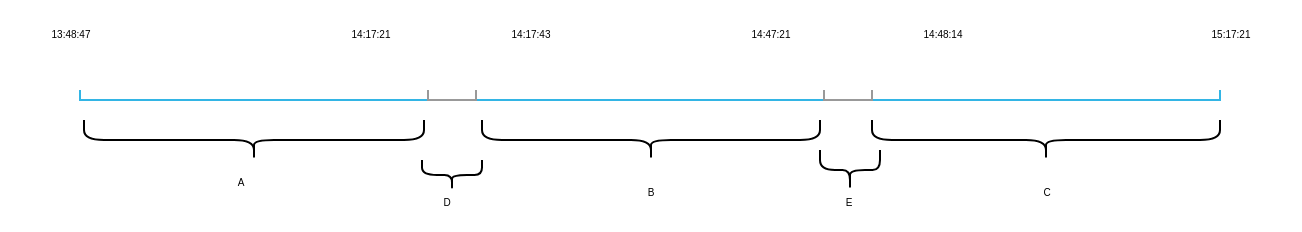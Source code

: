 <mxfile version="20.6.0" type="github">
  <diagram id="UnHokklRUFfZUzafQW61" name="Page-1">
    <mxGraphModel dx="1406" dy="794" grid="1" gridSize="10" guides="1" tooltips="1" connect="1" arrows="1" fold="1" page="1" pageScale="1" pageWidth="827" pageHeight="1169" math="0" shadow="0">
      <root>
        <mxCell id="0" />
        <mxCell id="1" parent="0" />
        <mxCell id="Umw-cq8zP6dx0y1mp16a-2" value="" style="strokeWidth=1;html=1;shadow=0;dashed=0;shape=mxgraph.android.textfield;align=center;strokeColor=#33b5e5;pointerEvents=1" vertex="1" parent="1">
          <mxGeometry x="50" y="490" width="174" height="30" as="geometry" />
        </mxCell>
        <mxCell id="Umw-cq8zP6dx0y1mp16a-3" value="" style="strokeWidth=1;html=1;shadow=0;dashed=0;shape=mxgraph.android.textfield;align=center;strokeColor=#33b5e5;pointerEvents=1" vertex="1" parent="1">
          <mxGeometry x="446" y="490" width="174" height="30" as="geometry" />
        </mxCell>
        <mxCell id="Umw-cq8zP6dx0y1mp16a-4" value="" style="strokeWidth=1;html=1;shadow=0;dashed=0;shape=mxgraph.android.textfield;align=center;strokeColor=#33b5e5;pointerEvents=1" vertex="1" parent="1">
          <mxGeometry x="248" y="490" width="174" height="30" as="geometry" />
        </mxCell>
        <mxCell id="Umw-cq8zP6dx0y1mp16a-5" value="" style="strokeWidth=1;html=1;shadow=0;dashed=0;shape=mxgraph.android.textfield;align=center;strokeColor=#999999;pointerEvents=1" vertex="1" parent="1">
          <mxGeometry x="224" y="490" width="24" height="30" as="geometry" />
        </mxCell>
        <mxCell id="Umw-cq8zP6dx0y1mp16a-7" value="" style="strokeWidth=1;html=1;shadow=0;dashed=0;shape=mxgraph.android.textfield;align=center;strokeColor=#999999;pointerEvents=1" vertex="1" parent="1">
          <mxGeometry x="422" y="490" width="24" height="30" as="geometry" />
        </mxCell>
        <mxCell id="Umw-cq8zP6dx0y1mp16a-8" value="&lt;font style=&quot;font-size: 5px;&quot;&gt;13:48:47&lt;/font&gt;" style="text;html=1;align=center;verticalAlign=middle;resizable=0;points=[];autosize=1;strokeColor=none;fillColor=none;imageWidth=20;" vertex="1" parent="1">
          <mxGeometry x="10" y="470" width="70" height="30" as="geometry" />
        </mxCell>
        <mxCell id="Umw-cq8zP6dx0y1mp16a-9" value="&lt;font style=&quot;font-size: 5px;&quot;&gt;14:17:21&lt;/font&gt;" style="text;html=1;align=center;verticalAlign=middle;resizable=0;points=[];autosize=1;strokeColor=none;fillColor=none;imageWidth=20;" vertex="1" parent="1">
          <mxGeometry x="160" y="470" width="70" height="30" as="geometry" />
        </mxCell>
        <mxCell id="Umw-cq8zP6dx0y1mp16a-10" value="&lt;font style=&quot;font-size: 5px;&quot;&gt;14:17:43&lt;/font&gt;" style="text;html=1;align=center;verticalAlign=middle;resizable=0;points=[];autosize=1;strokeColor=none;fillColor=none;imageWidth=20;" vertex="1" parent="1">
          <mxGeometry x="240" y="470" width="70" height="30" as="geometry" />
        </mxCell>
        <mxCell id="Umw-cq8zP6dx0y1mp16a-11" value="&lt;font style=&quot;font-size: 5px;&quot;&gt;14:47:21&lt;/font&gt;" style="text;html=1;align=center;verticalAlign=middle;resizable=0;points=[];autosize=1;strokeColor=none;fillColor=none;imageWidth=20;" vertex="1" parent="1">
          <mxGeometry x="360" y="470" width="70" height="30" as="geometry" />
        </mxCell>
        <mxCell id="Umw-cq8zP6dx0y1mp16a-12" value="&lt;font style=&quot;font-size: 5px;&quot;&gt;14:48:14&lt;/font&gt;" style="text;html=1;align=center;verticalAlign=middle;resizable=0;points=[];autosize=1;strokeColor=none;fillColor=none;imageWidth=20;" vertex="1" parent="1">
          <mxGeometry x="446" y="470" width="70" height="30" as="geometry" />
        </mxCell>
        <mxCell id="Umw-cq8zP6dx0y1mp16a-13" value="&lt;font style=&quot;font-size: 5px;&quot;&gt;15:17:21&lt;/font&gt;" style="text;html=1;align=center;verticalAlign=middle;resizable=0;points=[];autosize=1;strokeColor=none;fillColor=none;imageWidth=20;" vertex="1" parent="1">
          <mxGeometry x="590" y="470" width="70" height="30" as="geometry" />
        </mxCell>
        <mxCell id="Umw-cq8zP6dx0y1mp16a-14" value="" style="shape=curlyBracket;whiteSpace=wrap;html=1;rounded=1;labelPosition=left;verticalLabelPosition=middle;align=right;verticalAlign=middle;fontSize=5;direction=north;" vertex="1" parent="1">
          <mxGeometry x="52" y="530" width="170" height="20" as="geometry" />
        </mxCell>
        <mxCell id="Umw-cq8zP6dx0y1mp16a-15" value="" style="shape=curlyBracket;whiteSpace=wrap;html=1;rounded=1;labelPosition=left;verticalLabelPosition=middle;align=right;verticalAlign=middle;fontSize=5;direction=north;" vertex="1" parent="1">
          <mxGeometry x="251" y="530" width="169" height="20" as="geometry" />
        </mxCell>
        <mxCell id="Umw-cq8zP6dx0y1mp16a-16" value="" style="shape=curlyBracket;whiteSpace=wrap;html=1;rounded=1;labelPosition=left;verticalLabelPosition=middle;align=right;verticalAlign=middle;fontSize=5;direction=north;" vertex="1" parent="1">
          <mxGeometry x="446" y="530" width="174" height="20" as="geometry" />
        </mxCell>
        <mxCell id="Umw-cq8zP6dx0y1mp16a-17" value="" style="shape=curlyBracket;whiteSpace=wrap;html=1;rounded=1;labelPosition=left;verticalLabelPosition=middle;align=right;verticalAlign=middle;fontSize=5;direction=north;size=0.5;" vertex="1" parent="1">
          <mxGeometry x="221" y="550" width="30" height="15" as="geometry" />
        </mxCell>
        <mxCell id="Umw-cq8zP6dx0y1mp16a-18" value="" style="shape=curlyBracket;whiteSpace=wrap;html=1;rounded=1;labelPosition=left;verticalLabelPosition=middle;align=right;verticalAlign=middle;fontSize=5;direction=north;" vertex="1" parent="1">
          <mxGeometry x="420" y="545" width="30" height="20" as="geometry" />
        </mxCell>
        <mxCell id="Umw-cq8zP6dx0y1mp16a-22" value="A" style="text;html=1;align=center;verticalAlign=middle;resizable=0;points=[];autosize=1;strokeColor=none;fillColor=none;fontSize=5;" vertex="1" parent="1">
          <mxGeometry x="115" y="545" width="30" height="30" as="geometry" />
        </mxCell>
        <mxCell id="Umw-cq8zP6dx0y1mp16a-23" value="B" style="text;html=1;align=center;verticalAlign=middle;resizable=0;points=[];autosize=1;strokeColor=none;fillColor=none;fontSize=5;fontColor=#000000;" vertex="1" parent="1">
          <mxGeometry x="320" y="550" width="30" height="30" as="geometry" />
        </mxCell>
        <mxCell id="Umw-cq8zP6dx0y1mp16a-24" value="C" style="text;html=1;align=center;verticalAlign=middle;resizable=0;points=[];autosize=1;strokeColor=none;fillColor=none;fontSize=5;fontColor=#000000;" vertex="1" parent="1">
          <mxGeometry x="518" y="550" width="30" height="30" as="geometry" />
        </mxCell>
        <mxCell id="Umw-cq8zP6dx0y1mp16a-25" value="D" style="text;html=1;align=center;verticalAlign=middle;resizable=0;points=[];autosize=1;strokeColor=none;fillColor=none;fontSize=5;fontColor=#000000;" vertex="1" parent="1">
          <mxGeometry x="218" y="555" width="30" height="30" as="geometry" />
        </mxCell>
        <mxCell id="Umw-cq8zP6dx0y1mp16a-26" value="E" style="text;html=1;align=center;verticalAlign=middle;resizable=0;points=[];autosize=1;strokeColor=none;fillColor=none;fontSize=5;fontColor=#000000;" vertex="1" parent="1">
          <mxGeometry x="419" y="555" width="30" height="30" as="geometry" />
        </mxCell>
      </root>
    </mxGraphModel>
  </diagram>
</mxfile>
